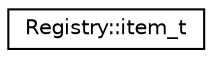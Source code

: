digraph "Graphical Class Hierarchy"
{
  edge [fontname="Helvetica",fontsize="10",labelfontname="Helvetica",labelfontsize="10"];
  node [fontname="Helvetica",fontsize="10",shape=record];
  rankdir="LR";
  Node1 [label="Registry::item_t",height=0.2,width=0.4,color="black", fillcolor="white", style="filled",URL="$dc/d88/structRegistry_1_1item__t.html"];
}
